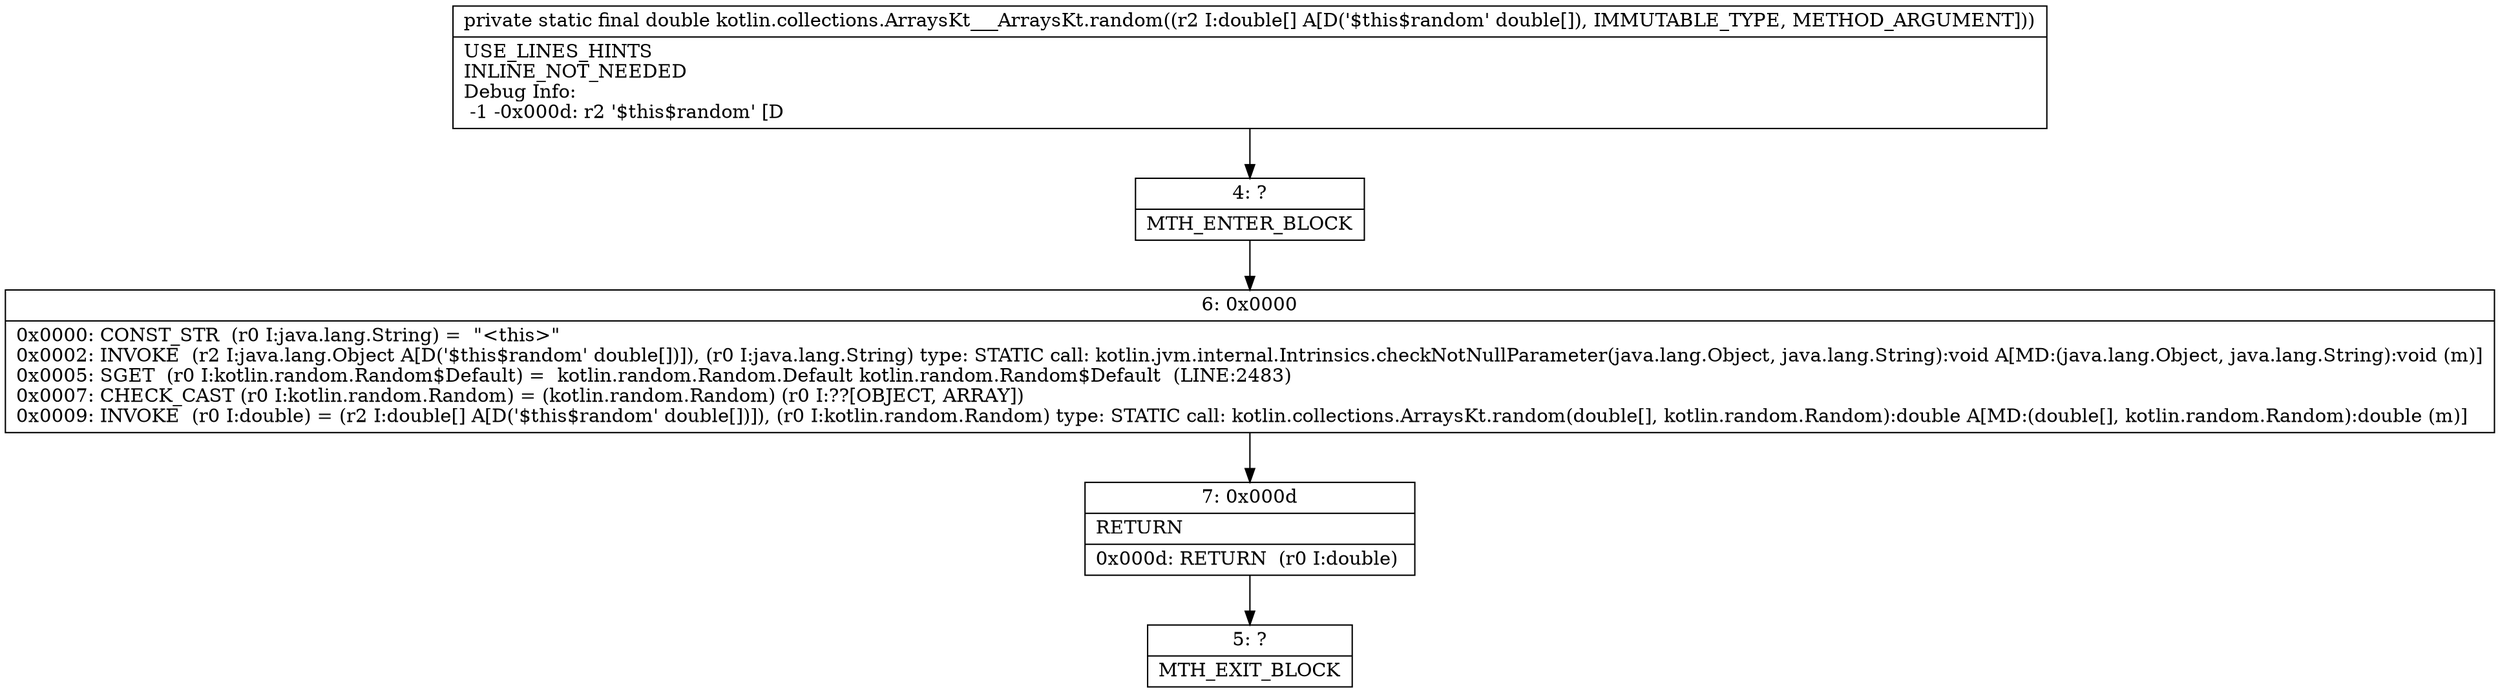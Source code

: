 digraph "CFG forkotlin.collections.ArraysKt___ArraysKt.random([D)D" {
Node_4 [shape=record,label="{4\:\ ?|MTH_ENTER_BLOCK\l}"];
Node_6 [shape=record,label="{6\:\ 0x0000|0x0000: CONST_STR  (r0 I:java.lang.String) =  \"\<this\>\" \l0x0002: INVOKE  (r2 I:java.lang.Object A[D('$this$random' double[])]), (r0 I:java.lang.String) type: STATIC call: kotlin.jvm.internal.Intrinsics.checkNotNullParameter(java.lang.Object, java.lang.String):void A[MD:(java.lang.Object, java.lang.String):void (m)]\l0x0005: SGET  (r0 I:kotlin.random.Random$Default) =  kotlin.random.Random.Default kotlin.random.Random$Default  (LINE:2483)\l0x0007: CHECK_CAST (r0 I:kotlin.random.Random) = (kotlin.random.Random) (r0 I:??[OBJECT, ARRAY]) \l0x0009: INVOKE  (r0 I:double) = (r2 I:double[] A[D('$this$random' double[])]), (r0 I:kotlin.random.Random) type: STATIC call: kotlin.collections.ArraysKt.random(double[], kotlin.random.Random):double A[MD:(double[], kotlin.random.Random):double (m)]\l}"];
Node_7 [shape=record,label="{7\:\ 0x000d|RETURN\l|0x000d: RETURN  (r0 I:double) \l}"];
Node_5 [shape=record,label="{5\:\ ?|MTH_EXIT_BLOCK\l}"];
MethodNode[shape=record,label="{private static final double kotlin.collections.ArraysKt___ArraysKt.random((r2 I:double[] A[D('$this$random' double[]), IMMUTABLE_TYPE, METHOD_ARGUMENT]))  | USE_LINES_HINTS\lINLINE_NOT_NEEDED\lDebug Info:\l  \-1 \-0x000d: r2 '$this$random' [D\l}"];
MethodNode -> Node_4;Node_4 -> Node_6;
Node_6 -> Node_7;
Node_7 -> Node_5;
}

